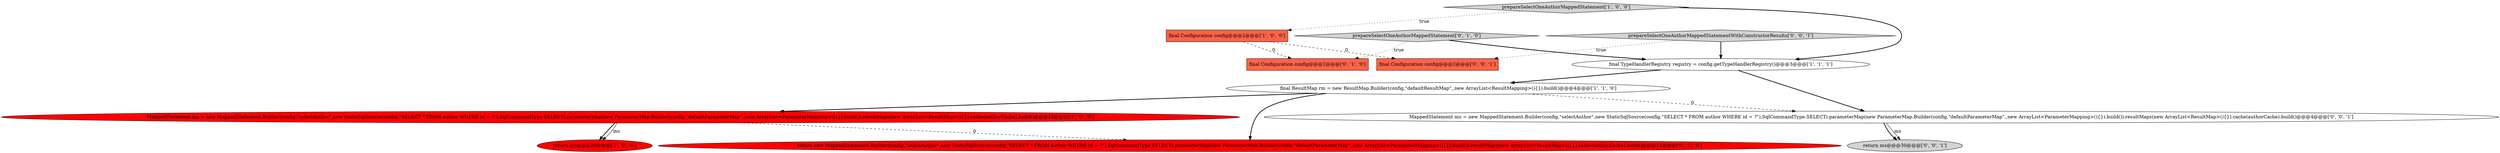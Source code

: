 digraph {
6 [style = filled, label = "final Configuration config@@@2@@@['0', '1', '0']", fillcolor = tomato, shape = box image = "AAA1AAABBB2BBB"];
12 [style = filled, label = "MappedStatement ms = new MappedStatement.Builder(config,\"selectAuthor\",new StaticSqlSource(config,\"SELECT * FROM author WHERE id = ?\"),SqlCommandType.SELECT).parameterMap(new ParameterMap.Builder(config,\"defaultParameterMap\",,new ArrayList<ParameterMapping>(){}).build()).resultMaps(new ArrayList<ResultMap>(){}).cache(authorCache).build()@@@4@@@['0', '0', '1']", fillcolor = white, shape = ellipse image = "AAA0AAABBB3BBB"];
1 [style = filled, label = "prepareSelectOneAuthorMappedStatement['1', '0', '0']", fillcolor = lightgray, shape = diamond image = "AAA0AAABBB1BBB"];
7 [style = filled, label = "return new MappedStatement.Builder(config,\"selectAuthor\",new StaticSqlSource(config,\"SELECT * FROM author WHERE id = ?\"),SqlCommandType.SELECT).parameterMap(new ParameterMap.Builder(config,\"defaultParameterMap\",,new ArrayList<ParameterMapping>(){}).build()).resultMaps(new ArrayList<ResultMap>(){}).cache(authorCache).build()@@@15@@@['0', '1', '0']", fillcolor = red, shape = ellipse image = "AAA1AAABBB2BBB"];
0 [style = filled, label = "final TypeHandlerRegistry registry = config.getTypeHandlerRegistry()@@@3@@@['1', '1', '1']", fillcolor = white, shape = ellipse image = "AAA0AAABBB1BBB"];
10 [style = filled, label = "final Configuration config@@@2@@@['0', '0', '1']", fillcolor = tomato, shape = box image = "AAA0AAABBB3BBB"];
8 [style = filled, label = "prepareSelectOneAuthorMappedStatement['0', '1', '0']", fillcolor = lightgray, shape = diamond image = "AAA0AAABBB2BBB"];
11 [style = filled, label = "return ms@@@30@@@['0', '0', '1']", fillcolor = lightgray, shape = ellipse image = "AAA0AAABBB3BBB"];
3 [style = filled, label = "final ResultMap rm = new ResultMap.Builder(config,\"defaultResultMap\",,new ArrayList<ResultMapping>(){}).build()@@@4@@@['1', '1', '0']", fillcolor = white, shape = ellipse image = "AAA0AAABBB1BBB"];
5 [style = filled, label = "return ms@@@26@@@['1', '0', '0']", fillcolor = red, shape = ellipse image = "AAA1AAABBB1BBB"];
9 [style = filled, label = "prepareSelectOneAuthorMappedStatementWithConstructorResults['0', '0', '1']", fillcolor = lightgray, shape = diamond image = "AAA0AAABBB3BBB"];
2 [style = filled, label = "final Configuration config@@@2@@@['1', '0', '0']", fillcolor = tomato, shape = box image = "AAA1AAABBB1BBB"];
4 [style = filled, label = "MappedStatement ms = new MappedStatement.Builder(config,\"selectAuthor\",new StaticSqlSource(config,\"SELECT * FROM author WHERE id = ?\"),SqlCommandType.SELECT).parameterMap(new ParameterMap.Builder(config,\"defaultParameterMap\",,new ArrayList<ParameterMapping>(){}).build()).resultMaps(new ArrayList<ResultMap>(){}).cache(authorCache).build()@@@15@@@['1', '0', '0']", fillcolor = red, shape = ellipse image = "AAA1AAABBB1BBB"];
8->0 [style = bold, label=""];
0->3 [style = bold, label=""];
1->0 [style = bold, label=""];
8->6 [style = dotted, label="true"];
9->0 [style = bold, label=""];
1->2 [style = dotted, label="true"];
2->6 [style = dashed, label="0"];
3->7 [style = bold, label=""];
9->10 [style = dotted, label="true"];
3->12 [style = dashed, label="0"];
12->11 [style = solid, label="ms"];
4->5 [style = bold, label=""];
3->4 [style = bold, label=""];
4->7 [style = dashed, label="0"];
0->12 [style = bold, label=""];
2->10 [style = dashed, label="0"];
12->11 [style = bold, label=""];
4->5 [style = solid, label="ms"];
}
